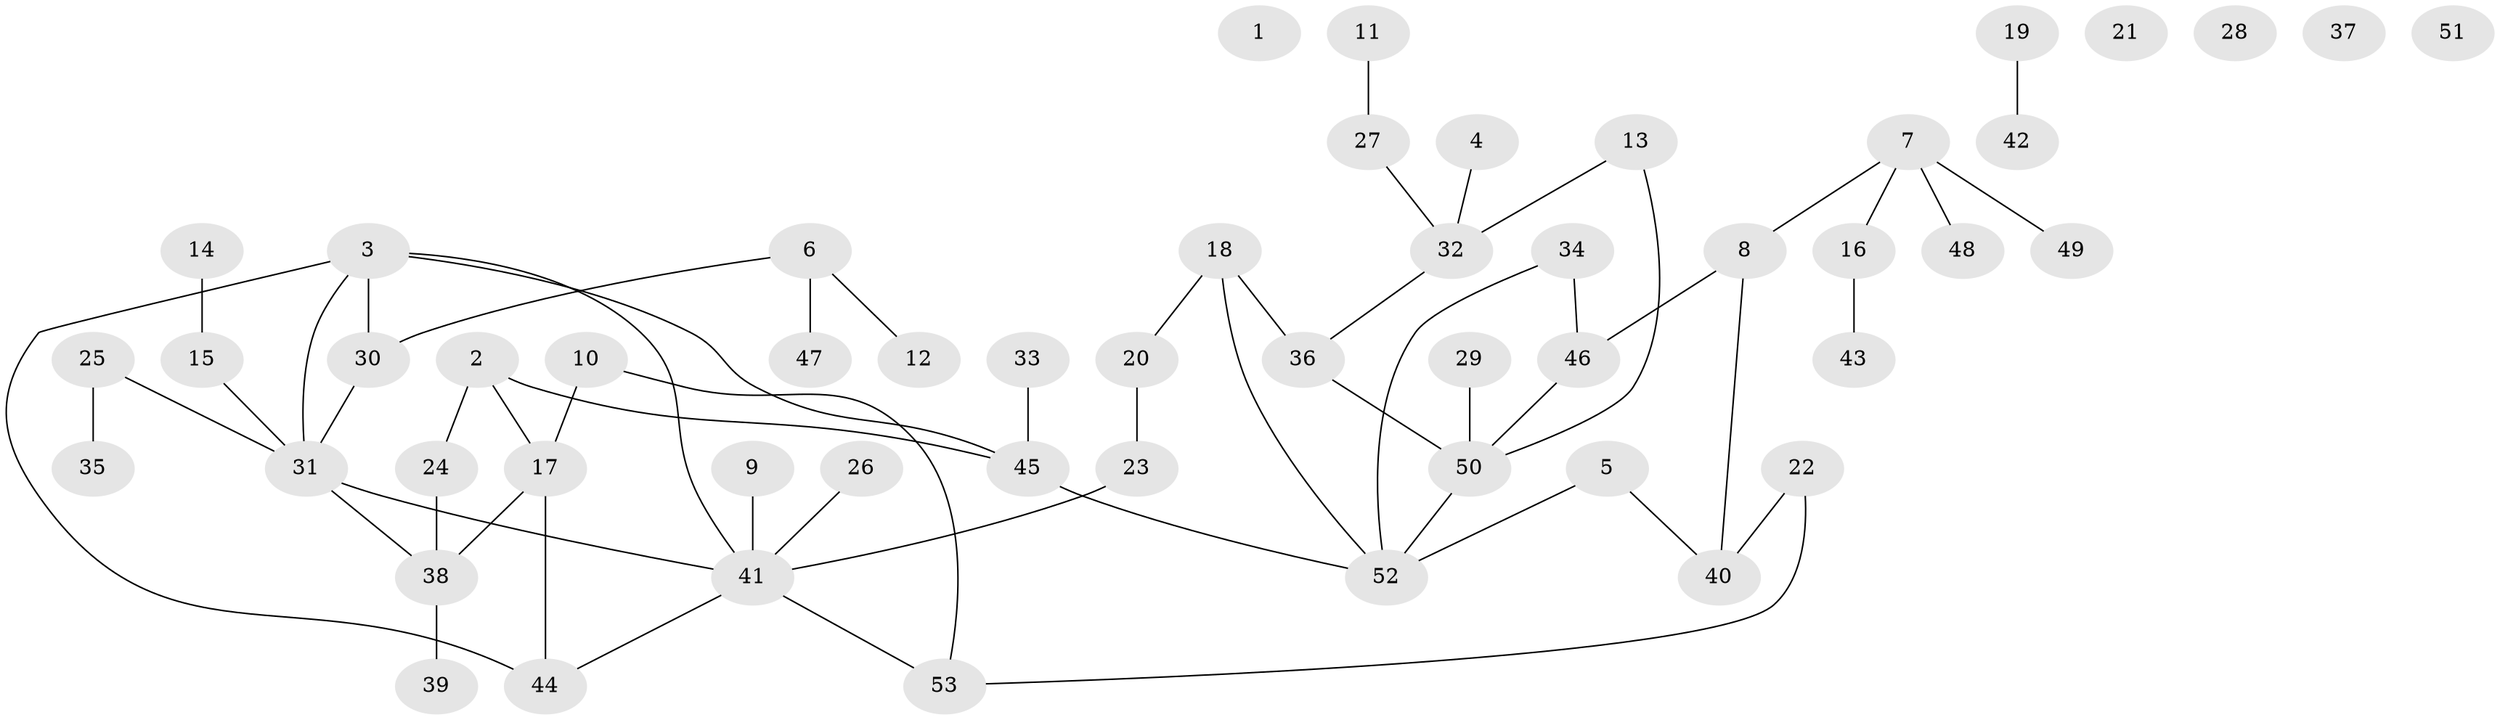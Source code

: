 // Generated by graph-tools (version 1.1) at 2025/25/03/09/25 03:25:22]
// undirected, 53 vertices, 59 edges
graph export_dot {
graph [start="1"]
  node [color=gray90,style=filled];
  1;
  2;
  3;
  4;
  5;
  6;
  7;
  8;
  9;
  10;
  11;
  12;
  13;
  14;
  15;
  16;
  17;
  18;
  19;
  20;
  21;
  22;
  23;
  24;
  25;
  26;
  27;
  28;
  29;
  30;
  31;
  32;
  33;
  34;
  35;
  36;
  37;
  38;
  39;
  40;
  41;
  42;
  43;
  44;
  45;
  46;
  47;
  48;
  49;
  50;
  51;
  52;
  53;
  2 -- 17;
  2 -- 24;
  2 -- 45;
  3 -- 30;
  3 -- 31;
  3 -- 41;
  3 -- 44;
  3 -- 45;
  4 -- 32;
  5 -- 40;
  5 -- 52;
  6 -- 12;
  6 -- 30;
  6 -- 47;
  7 -- 8;
  7 -- 16;
  7 -- 48;
  7 -- 49;
  8 -- 40;
  8 -- 46;
  9 -- 41;
  10 -- 17;
  10 -- 53;
  11 -- 27;
  13 -- 32;
  13 -- 50;
  14 -- 15;
  15 -- 31;
  16 -- 43;
  17 -- 38;
  17 -- 44;
  18 -- 20;
  18 -- 36;
  18 -- 52;
  19 -- 42;
  20 -- 23;
  22 -- 40;
  22 -- 53;
  23 -- 41;
  24 -- 38;
  25 -- 31;
  25 -- 35;
  26 -- 41;
  27 -- 32;
  29 -- 50;
  30 -- 31;
  31 -- 38;
  31 -- 41;
  32 -- 36;
  33 -- 45;
  34 -- 46;
  34 -- 52;
  36 -- 50;
  38 -- 39;
  41 -- 44;
  41 -- 53;
  45 -- 52;
  46 -- 50;
  50 -- 52;
}
